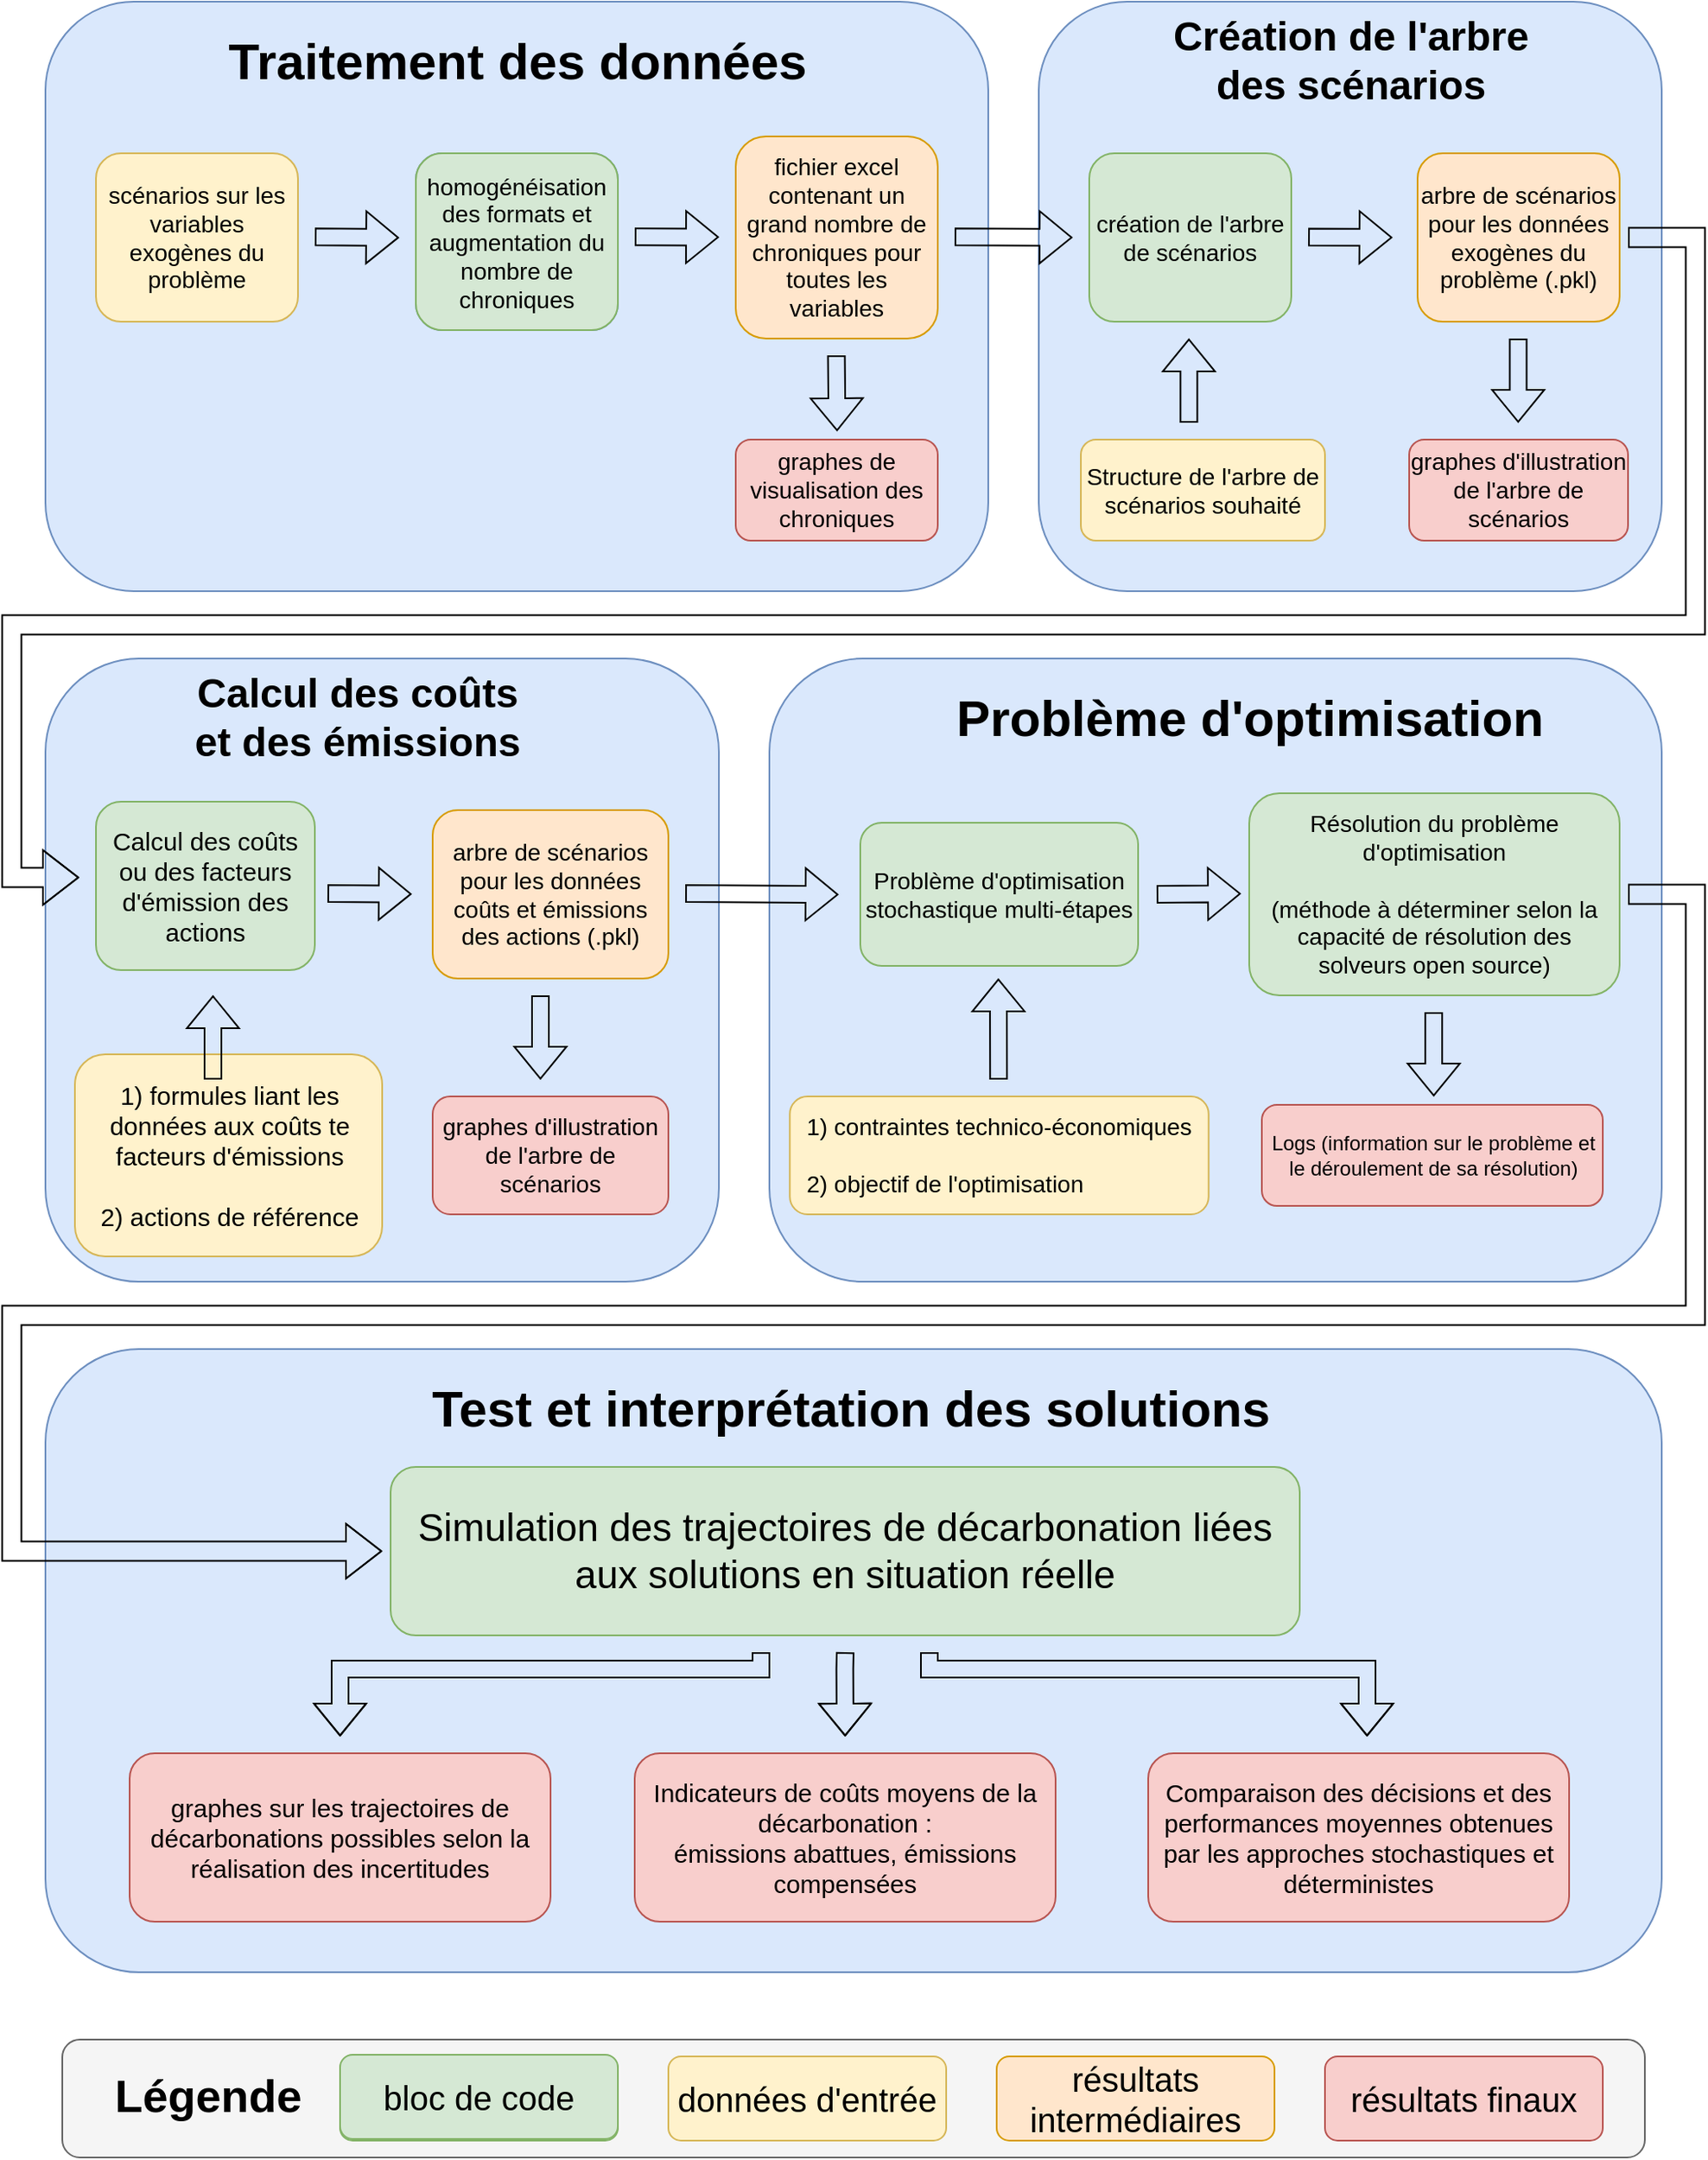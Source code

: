 <mxfile version="20.5.1" type="github">
  <diagram id="UGLpWQPzaHl7IFxpticA" name="Page-1">
    <mxGraphModel dx="6040" dy="3080" grid="1" gridSize="10" guides="1" tooltips="1" connect="1" arrows="1" fold="1" page="1" pageScale="1" pageWidth="827" pageHeight="1169" background="#ffffff" math="0" shadow="0">
      <root>
        <mxCell id="0" />
        <mxCell id="1" parent="0" />
        <mxCell id="Logzwtub48yx_41mjkGW-6" value="" style="rounded=1;whiteSpace=wrap;html=1;fillColor=#dae8fc;strokeColor=#6c8ebf;connectable=0;allowArrows=0;" vertex="1" parent="1">
          <mxGeometry x="20" y="460" width="400" height="370" as="geometry" />
        </mxCell>
        <mxCell id="Logzwtub48yx_41mjkGW-4" value="" style="rounded=1;whiteSpace=wrap;html=1;fillColor=#dae8fc;strokeColor=#6c8ebf;connectable=0;allowArrows=0;" vertex="1" parent="1">
          <mxGeometry x="610" y="70" width="370" height="350" as="geometry" />
        </mxCell>
        <mxCell id="GMd4P8_Klf1V9hqmh4ww-91" value="" style="rounded=1;whiteSpace=wrap;html=1;fillColor=#f5f5f5;strokeColor=#666666;imageWidth=18;allowArrows=0;connectable=0;fontColor=#333333;" parent="1" vertex="1">
          <mxGeometry x="30" y="1280" width="940" height="70" as="geometry" />
        </mxCell>
        <mxCell id="GMd4P8_Klf1V9hqmh4ww-72" value="&lt;font style=&quot;font-size: 30px;&quot;&gt;&lt;b&gt;Problème d&#39;optimisation&lt;/b&gt;&lt;/font&gt;" style="text;html=1;align=center;verticalAlign=middle;resizable=0;points=[];autosize=1;strokeColor=none;fillColor=none;" parent="1" vertex="1">
          <mxGeometry x="558" y="470" width="370" height="50" as="geometry" />
        </mxCell>
        <mxCell id="GMd4P8_Klf1V9hqmh4ww-62" value="" style="rounded=1;whiteSpace=wrap;html=1;fillColor=#dae8fc;strokeColor=#6c8ebf;imageWidth=18;allowArrows=0;connectable=0;" parent="1" vertex="1">
          <mxGeometry x="20" y="870" width="960" height="370" as="geometry" />
        </mxCell>
        <mxCell id="GMd4P8_Klf1V9hqmh4ww-23" value="" style="rounded=1;whiteSpace=wrap;html=1;fillColor=#dae8fc;strokeColor=#6c8ebf;connectable=0;allowArrows=0;" parent="1" vertex="1">
          <mxGeometry x="20" y="70" width="560" height="350" as="geometry" />
        </mxCell>
        <mxCell id="GMd4P8_Klf1V9hqmh4ww-2" value="" style="shape=flexArrow;endArrow=classic;html=1;rounded=0;" parent="1" edge="1">
          <mxGeometry width="50" height="50" relative="1" as="geometry">
            <mxPoint x="180" y="209.66" as="sourcePoint" />
            <mxPoint x="230" y="210.08" as="targetPoint" />
            <Array as="points">
              <mxPoint x="180" y="209.66" />
            </Array>
          </mxGeometry>
        </mxCell>
        <mxCell id="GMd4P8_Klf1V9hqmh4ww-3" value="&lt;div style=&quot;font-size: 14px;&quot; align=&quot;center&quot;&gt;&lt;font style=&quot;font-size: 14px;&quot;&gt;homogénéisation des données et augmentation du nombre de chroniques&lt;br&gt;&lt;/font&gt;&lt;/div&gt;" style="rounded=1;whiteSpace=wrap;html=1;fillColor=#dae8fc;strokeColor=#6c8ebf;" parent="1" vertex="1">
          <mxGeometry x="240" y="160" width="120" height="105" as="geometry" />
        </mxCell>
        <mxCell id="GMd4P8_Klf1V9hqmh4ww-4" value="" style="shape=flexArrow;endArrow=classic;html=1;rounded=0;" parent="1" edge="1">
          <mxGeometry width="50" height="50" relative="1" as="geometry">
            <mxPoint x="370" y="209.66" as="sourcePoint" />
            <mxPoint x="420" y="209.8" as="targetPoint" />
          </mxGeometry>
        </mxCell>
        <mxCell id="GMd4P8_Klf1V9hqmh4ww-6" value="&lt;div style=&quot;font-size: 14px;&quot;&gt;&lt;font style=&quot;font-size: 14px;&quot;&gt;fichier excel&lt;/font&gt;&lt;/div&gt;&lt;div style=&quot;font-size: 14px;&quot;&gt;&lt;font style=&quot;font-size: 14px;&quot;&gt;contenant un grand nombre de chroniques pour toutes les variables&lt;br&gt;&lt;/font&gt;&lt;/div&gt;" style="rounded=1;whiteSpace=wrap;html=1;fillColor=#ffe6cc;strokeColor=#d79b00;" parent="1" vertex="1">
          <mxGeometry x="430" y="150" width="120" height="120" as="geometry" />
        </mxCell>
        <mxCell id="GMd4P8_Klf1V9hqmh4ww-14" value="&lt;div style=&quot;font-size: 14px;&quot;&gt;&lt;font style=&quot;font-size: 14px;&quot;&gt;scénarios sur les variables exogènes du problème&lt;/font&gt;&lt;/div&gt;" style="rounded=1;whiteSpace=wrap;html=1;fillColor=#fff2cc;strokeColor=#d6b656;" parent="1" vertex="1">
          <mxGeometry x="50" y="160" width="120" height="100" as="geometry" />
        </mxCell>
        <mxCell id="GMd4P8_Klf1V9hqmh4ww-15" value="" style="shape=flexArrow;endArrow=classic;html=1;rounded=0;" parent="1" edge="1">
          <mxGeometry width="50" height="50" relative="1" as="geometry">
            <mxPoint x="560" y="209.66" as="sourcePoint" />
            <mxPoint x="630" y="210" as="targetPoint" />
          </mxGeometry>
        </mxCell>
        <mxCell id="GMd4P8_Klf1V9hqmh4ww-19" value="" style="shape=flexArrow;endArrow=classic;html=1;rounded=0;" parent="1" edge="1">
          <mxGeometry width="50" height="50" relative="1" as="geometry">
            <mxPoint x="770" y="209.72" as="sourcePoint" />
            <mxPoint x="820.0" y="210.05" as="targetPoint" />
          </mxGeometry>
        </mxCell>
        <mxCell id="GMd4P8_Klf1V9hqmh4ww-21" value="&lt;font style=&quot;font-size: 14px;&quot;&gt;arbre de scénarios pour les données exogènes du problème (.pkl)&lt;br&gt;&lt;/font&gt;" style="rounded=1;whiteSpace=wrap;html=1;fillColor=#ffe6cc;strokeColor=#d79b00;" parent="1" vertex="1">
          <mxGeometry x="835" y="160" width="120" height="100" as="geometry" />
        </mxCell>
        <mxCell id="GMd4P8_Klf1V9hqmh4ww-24" value="&lt;font style=&quot;font-size: 30px;&quot;&gt;&lt;b&gt;Traitement des données&lt;br&gt;&lt;/b&gt;&lt;/font&gt;" style="text;html=1;align=center;verticalAlign=middle;resizable=0;points=[];autosize=1;strokeColor=none;fillColor=none;" parent="1" vertex="1">
          <mxGeometry x="115" y="80" width="370" height="50" as="geometry" />
        </mxCell>
        <mxCell id="GMd4P8_Klf1V9hqmh4ww-25" value="" style="rounded=1;whiteSpace=wrap;html=1;fillColor=#dae8fc;strokeColor=#6c8ebf;imageWidth=18;allowArrows=0;connectable=0;" parent="1" vertex="1">
          <mxGeometry x="450" y="460" width="530" height="370" as="geometry" />
        </mxCell>
        <mxCell id="GMd4P8_Klf1V9hqmh4ww-26" value="&lt;font style=&quot;font-size: 30px;&quot;&gt;&lt;b&gt;Problème d&#39;optimisation&lt;/b&gt;&lt;/font&gt;" style="text;html=1;align=center;verticalAlign=middle;resizable=0;points=[];autosize=1;strokeColor=none;fillColor=none;" parent="1" vertex="1">
          <mxGeometry x="550" y="470" width="370" height="50" as="geometry" />
        </mxCell>
        <mxCell id="GMd4P8_Klf1V9hqmh4ww-33" value="" style="shape=flexArrow;endArrow=classic;html=1;rounded=0;" parent="1" edge="1">
          <mxGeometry width="50" height="50" relative="1" as="geometry">
            <mxPoint x="489.79" y="280" as="sourcePoint" />
            <mxPoint x="490.2" y="325" as="targetPoint" />
            <Array as="points" />
          </mxGeometry>
        </mxCell>
        <mxCell id="GMd4P8_Klf1V9hqmh4ww-35" value="" style="shape=flexArrow;endArrow=classic;html=1;rounded=0;" parent="1" edge="1">
          <mxGeometry width="50" height="50" relative="1" as="geometry">
            <mxPoint x="894.76" y="270.0" as="sourcePoint" />
            <mxPoint x="894.76" y="320" as="targetPoint" />
          </mxGeometry>
        </mxCell>
        <mxCell id="GMd4P8_Klf1V9hqmh4ww-39" value="&lt;font style=&quot;font-size: 14px;&quot;&gt;graphes de visualisation des chroniques&lt;/font&gt;" style="rounded=1;whiteSpace=wrap;html=1;fillColor=#f8cecc;strokeColor=#b85450;" parent="1" vertex="1">
          <mxGeometry x="430" y="330" width="120" height="60" as="geometry" />
        </mxCell>
        <mxCell id="GMd4P8_Klf1V9hqmh4ww-41" value="&lt;div&gt;&lt;font style=&quot;font-size: 14px;&quot;&gt;graphes d&#39;illustration de l&#39;arbre de scénarios&lt;/font&gt;&lt;/div&gt;" style="rounded=1;whiteSpace=wrap;html=1;fillColor=#f8cecc;strokeColor=#b85450;" parent="1" vertex="1">
          <mxGeometry x="830" y="330" width="130" height="60" as="geometry" />
        </mxCell>
        <mxCell id="GMd4P8_Klf1V9hqmh4ww-45" value="&lt;div style=&quot;font-size: 14px;&quot;&gt;&lt;font style=&quot;font-size: 14px;&quot;&gt;Problème d&#39;optimisation stochastique multi-étapes&lt;br&gt;&lt;/font&gt;&lt;/div&gt;" style="rounded=1;whiteSpace=wrap;html=1;fillColor=#d5e8d4;strokeColor=#82b366;" parent="1" vertex="1">
          <mxGeometry x="504" y="557.5" width="165" height="85" as="geometry" />
        </mxCell>
        <mxCell id="GMd4P8_Klf1V9hqmh4ww-61" value="" style="shape=flexArrow;endArrow=classic;html=1;rounded=0;width=11.429;endSize=6.667;startArrow=none;" parent="1" edge="1">
          <mxGeometry width="50" height="50" relative="1" as="geometry">
            <mxPoint x="960" y="210" as="sourcePoint" />
            <mxPoint x="40" y="590" as="targetPoint" />
            <Array as="points">
              <mxPoint x="1000" y="210" />
              <mxPoint x="1000" y="440" />
              <mxPoint y="440" />
              <mxPoint y="590" />
            </Array>
          </mxGeometry>
        </mxCell>
        <mxCell id="GMd4P8_Klf1V9hqmh4ww-70" value="" style="shape=flexArrow;endArrow=classic;html=1;rounded=0;" parent="1" edge="1">
          <mxGeometry width="50" height="50" relative="1" as="geometry">
            <mxPoint x="680" y="600" as="sourcePoint" />
            <mxPoint x="730" y="599.6" as="targetPoint" />
          </mxGeometry>
        </mxCell>
        <mxCell id="GMd4P8_Klf1V9hqmh4ww-71" value="&lt;div style=&quot;font-size: 30px;&quot;&gt;&lt;b&gt;&lt;font style=&quot;font-size: 30px;&quot;&gt;Test et interprétation des solutions&lt;br&gt;&lt;/font&gt;&lt;/b&gt;&lt;/div&gt;" style="text;html=1;align=center;verticalAlign=middle;resizable=0;points=[];autosize=1;strokeColor=none;fillColor=none;" parent="1" vertex="1">
          <mxGeometry x="238" y="880" width="520" height="50" as="geometry" />
        </mxCell>
        <mxCell id="GMd4P8_Klf1V9hqmh4ww-85" value="" style="shape=flexArrow;endArrow=classic;html=1;rounded=0;" parent="1" edge="1">
          <mxGeometry width="50" height="50" relative="1" as="geometry">
            <mxPoint x="445" y="1050" as="sourcePoint" />
            <mxPoint x="195" y="1100" as="targetPoint" />
            <Array as="points">
              <mxPoint x="445" y="1060" />
              <mxPoint x="195" y="1060" />
            </Array>
          </mxGeometry>
        </mxCell>
        <mxCell id="GMd4P8_Klf1V9hqmh4ww-86" value="" style="shape=flexArrow;endArrow=classic;html=1;rounded=0;" parent="1" edge="1">
          <mxGeometry width="50" height="50" relative="1" as="geometry">
            <mxPoint x="495" y="1050" as="sourcePoint" />
            <mxPoint x="495" y="1100" as="targetPoint" />
            <Array as="points">
              <mxPoint x="494.8" y="1060" />
            </Array>
          </mxGeometry>
        </mxCell>
        <mxCell id="GMd4P8_Klf1V9hqmh4ww-87" value="" style="shape=flexArrow;endArrow=classic;html=1;rounded=0;" parent="1" edge="1">
          <mxGeometry width="50" height="50" relative="1" as="geometry">
            <mxPoint x="545" y="1050" as="sourcePoint" />
            <mxPoint x="805" y="1100" as="targetPoint" />
            <Array as="points">
              <mxPoint x="545" y="1060" />
              <mxPoint x="805" y="1060" />
            </Array>
          </mxGeometry>
        </mxCell>
        <mxCell id="GMd4P8_Klf1V9hqmh4ww-88" value="&lt;font size=&quot;1&quot;&gt;&lt;b style=&quot;font-size: 27px;&quot;&gt;Légende&amp;nbsp; &lt;br&gt;&lt;/b&gt;&lt;/font&gt;" style="text;html=1;align=center;verticalAlign=middle;resizable=0;points=[];autosize=1;strokeColor=none;fillColor=none;fontSize=14;" parent="1" vertex="1">
          <mxGeometry x="50" y="1289" width="140" height="50" as="geometry" />
        </mxCell>
        <mxCell id="GMd4P8_Klf1V9hqmh4ww-89" value="&lt;font style=&quot;font-size: 20px;&quot;&gt;bloc de code&lt;/font&gt;" style="rounded=1;whiteSpace=wrap;html=1;fillColor=#d5e8d4;strokeColor=#82b366;" parent="1" vertex="1">
          <mxGeometry x="195" y="1290" width="165" height="50" as="geometry" />
        </mxCell>
        <mxCell id="GMd4P8_Klf1V9hqmh4ww-90" value="&lt;div&gt;&lt;font style=&quot;font-size: 20px;&quot;&gt;données d&#39;entrée&lt;/font&gt;&lt;/div&gt;" style="rounded=1;whiteSpace=wrap;html=1;fillColor=#fff2cc;strokeColor=#d6b656;" parent="1" vertex="1">
          <mxGeometry x="390" y="1290" width="165" height="50" as="geometry" />
        </mxCell>
        <mxCell id="GMd4P8_Klf1V9hqmh4ww-93" value="&lt;font style=&quot;font-size: 15px;&quot;&gt;Comparaison des décisions et des performances moyennes obtenues par les approches stochastiques et déterministes&lt;/font&gt;" style="rounded=1;whiteSpace=wrap;html=1;fillColor=#f8cecc;strokeColor=#b85450;" parent="1" vertex="1">
          <mxGeometry x="675" y="1110" width="250" height="100" as="geometry" />
        </mxCell>
        <mxCell id="GMd4P8_Klf1V9hqmh4ww-94" value="&lt;font style=&quot;font-size: 20px;&quot;&gt;résultats finaux&lt;/font&gt;" style="rounded=1;whiteSpace=wrap;html=1;fillColor=#f8cecc;strokeColor=#b85450;" parent="1" vertex="1">
          <mxGeometry x="780" y="1290" width="165" height="50" as="geometry" />
        </mxCell>
        <mxCell id="GMd4P8_Klf1V9hqmh4ww-95" value="&lt;div style=&quot;font-size: 15px;&quot;&gt;&lt;font style=&quot;font-size: 15px;&quot;&gt;Indicateurs de coûts moyens de la décarbonation : &lt;br&gt;&lt;/font&gt;&lt;/div&gt;&lt;div style=&quot;font-size: 15px;&quot;&gt;&lt;font style=&quot;font-size: 15px;&quot;&gt;émissions abattues, émissions compensées&lt;/font&gt;&lt;/div&gt;" style="rounded=1;whiteSpace=wrap;html=1;fillColor=#f8cecc;strokeColor=#b85450;" parent="1" vertex="1">
          <mxGeometry x="370" y="1110" width="250" height="100" as="geometry" />
        </mxCell>
        <mxCell id="GMd4P8_Klf1V9hqmh4ww-96" value="&lt;font style=&quot;font-size: 15px;&quot;&gt;graphes sur les trajectoires de décarbonations possibles selon la réalisation des incertitudes&lt;/font&gt;" style="rounded=1;whiteSpace=wrap;html=1;fillColor=#f8cecc;strokeColor=#b85450;" parent="1" vertex="1">
          <mxGeometry x="70" y="1110" width="250" height="100" as="geometry" />
        </mxCell>
        <mxCell id="GMd4P8_Klf1V9hqmh4ww-97" value="&lt;font style=&quot;font-size: 20px;&quot;&gt;résultats intermédiaires&lt;/font&gt;" style="rounded=1;whiteSpace=wrap;html=1;fillColor=#ffe6cc;strokeColor=#d79b00;" parent="1" vertex="1">
          <mxGeometry x="585" y="1290" width="165" height="50" as="geometry" />
        </mxCell>
        <mxCell id="GMd4P8_Klf1V9hqmh4ww-98" value="&lt;font style=&quot;font-size: 23px;&quot;&gt;Simulation des trajectoires de décarbonation liées aux solutions en situation réelle&lt;/font&gt;" style="rounded=1;whiteSpace=wrap;html=1;fillColor=#d5e8d4;strokeColor=#82b366;" parent="1" vertex="1">
          <mxGeometry x="225" y="940" width="540" height="100" as="geometry" />
        </mxCell>
        <mxCell id="GMd4P8_Klf1V9hqmh4ww-99" value="&lt;font style=&quot;font-size: 20px;&quot;&gt;bloc de code&lt;/font&gt;" style="rounded=1;whiteSpace=wrap;html=1;fillColor=#d5e8d4;strokeColor=#82b366;" parent="1" vertex="1">
          <mxGeometry x="195" y="1289" width="165" height="50" as="geometry" />
        </mxCell>
        <mxCell id="GMd4P8_Klf1V9hqmh4ww-102" value="&lt;div style=&quot;font-size: 14px;&quot; align=&quot;center&quot;&gt;&lt;font style=&quot;font-size: 14px;&quot;&gt;création de l&#39;arbre de scénarios&lt;/font&gt;&lt;/div&gt;" style="rounded=1;whiteSpace=wrap;html=1;fillColor=#d5e8d4;strokeColor=#82b366;" parent="1" vertex="1">
          <mxGeometry x="640" y="160" width="120" height="100" as="geometry" />
        </mxCell>
        <mxCell id="GMd4P8_Klf1V9hqmh4ww-103" value="&lt;div style=&quot;font-size: 14px;&quot; align=&quot;center&quot;&gt;&lt;font style=&quot;font-size: 14px;&quot;&gt;homogénéisation des formats et augmentation du nombre de chroniques&lt;br&gt;&lt;/font&gt;&lt;/div&gt;" style="rounded=1;whiteSpace=wrap;html=1;fillColor=#d5e8d4;strokeColor=#82b366;" parent="1" vertex="1">
          <mxGeometry x="240" y="160" width="120" height="105" as="geometry" />
        </mxCell>
        <mxCell id="GMd4P8_Klf1V9hqmh4ww-106" value="&lt;div style=&quot;font-size: 14px;&quot;&gt;&lt;font style=&quot;font-size: 14px;&quot;&gt;Résolution du problème d&#39;optimisation&lt;/font&gt;&lt;/div&gt;&lt;div style=&quot;font-size: 14px;&quot;&gt;&lt;font style=&quot;font-size: 14px;&quot;&gt;&lt;br&gt;&lt;/font&gt;&lt;/div&gt;&lt;div style=&quot;font-size: 14px;&quot;&gt;&lt;font style=&quot;font-size: 14px;&quot;&gt;(méthode à déterminer selon la capacité de résolution des solveurs open source)&lt;br&gt;&lt;/font&gt;&lt;/div&gt;" style="rounded=1;whiteSpace=wrap;html=1;fillColor=#d5e8d4;strokeColor=#82b366;" parent="1" vertex="1">
          <mxGeometry x="735" y="540" width="220" height="120" as="geometry" />
        </mxCell>
        <mxCell id="Logzwtub48yx_41mjkGW-5" value="&lt;div style=&quot;font-size: 24px;&quot;&gt;&lt;font style=&quot;font-size: 24px;&quot;&gt;&lt;b&gt;&lt;font style=&quot;font-size: 24px;&quot;&gt;Création de l&#39;arbre &lt;br&gt;&lt;/font&gt;&lt;/b&gt;&lt;/font&gt;&lt;/div&gt;&lt;div style=&quot;font-size: 24px;&quot;&gt;&lt;font style=&quot;font-size: 24px;&quot;&gt;&lt;b&gt;&lt;font style=&quot;font-size: 24px;&quot;&gt;des scénarios&lt;/font&gt;&lt;/b&gt;&lt;/font&gt;&lt;/div&gt;" style="text;html=1;align=center;verticalAlign=middle;resizable=0;points=[];autosize=1;strokeColor=none;fillColor=none;" vertex="1" parent="1">
          <mxGeometry x="680" y="70" width="230" height="70" as="geometry" />
        </mxCell>
        <mxCell id="Logzwtub48yx_41mjkGW-8" value="" style="shape=flexArrow;endArrow=classic;html=1;rounded=0;" edge="1" parent="1">
          <mxGeometry width="50" height="50" relative="1" as="geometry">
            <mxPoint x="187.5" y="599.5" as="sourcePoint" />
            <mxPoint x="237.5" y="599.83" as="targetPoint" />
          </mxGeometry>
        </mxCell>
        <mxCell id="Logzwtub48yx_41mjkGW-9" value="&lt;font style=&quot;font-size: 14px;&quot;&gt;arbre de scénarios pour les données coûts et émissions des actions (.pkl)&lt;br&gt;&lt;/font&gt;" style="rounded=1;whiteSpace=wrap;html=1;fillColor=#ffe6cc;strokeColor=#d79b00;" vertex="1" parent="1">
          <mxGeometry x="250" y="550" width="140" height="100" as="geometry" />
        </mxCell>
        <mxCell id="Logzwtub48yx_41mjkGW-11" value="&lt;div&gt;&lt;font style=&quot;font-size: 14px;&quot;&gt;graphes d&#39;illustration de l&#39;arbre de scénarios&lt;/font&gt;&lt;/div&gt;" style="rounded=1;whiteSpace=wrap;html=1;fillColor=#f8cecc;strokeColor=#b85450;" vertex="1" parent="1">
          <mxGeometry x="250" y="720" width="140" height="70" as="geometry" />
        </mxCell>
        <mxCell id="Logzwtub48yx_41mjkGW-12" value="&lt;font style=&quot;font-size: 15px;&quot;&gt;Calcul des coûts ou des facteurs d&#39;émission des actions &lt;/font&gt;" style="rounded=1;whiteSpace=wrap;html=1;fillColor=#d5e8d4;strokeColor=#82b366;" vertex="1" parent="1">
          <mxGeometry x="50" y="545" width="130" height="100" as="geometry" />
        </mxCell>
        <mxCell id="Logzwtub48yx_41mjkGW-13" value="&lt;div style=&quot;font-size: 24px;&quot;&gt;&lt;font style=&quot;font-size: 24px;&quot;&gt;&lt;b&gt;&lt;font style=&quot;font-size: 24px;&quot;&gt;Calcul des coûts&lt;/font&gt;&lt;/b&gt;&lt;/font&gt;&lt;/div&gt;&lt;div style=&quot;font-size: 24px;&quot;&gt;&lt;font style=&quot;font-size: 24px;&quot;&gt;&lt;b&gt;&lt;font style=&quot;font-size: 24px;&quot;&gt;et des émissions&lt;br&gt;&lt;/font&gt;&lt;/b&gt;&lt;/font&gt;&lt;/div&gt;" style="text;html=1;align=center;verticalAlign=middle;resizable=0;points=[];autosize=1;strokeColor=none;fillColor=none;" vertex="1" parent="1">
          <mxGeometry x="95" y="460" width="220" height="70" as="geometry" />
        </mxCell>
        <mxCell id="Logzwtub48yx_41mjkGW-16" value="&lt;div&gt;&lt;font style=&quot;font-size: 15px;&quot;&gt;1) formules liant les données aux coûts te facteurs d&#39;émissions&lt;/font&gt;&lt;/div&gt;&lt;div&gt;&lt;font style=&quot;font-size: 15px;&quot;&gt;&lt;br&gt;&lt;/font&gt;&lt;/div&gt;&lt;div&gt;&lt;font style=&quot;font-size: 15px;&quot;&gt;2) actions de référence&lt;br&gt;&lt;/font&gt;&lt;/div&gt;" style="rounded=1;whiteSpace=wrap;html=1;fillColor=#fff2cc;strokeColor=#d6b656;" vertex="1" parent="1">
          <mxGeometry x="37.5" y="695" width="182.5" height="120" as="geometry" />
        </mxCell>
        <mxCell id="Logzwtub48yx_41mjkGW-17" value="" style="shape=flexArrow;endArrow=classic;html=1;rounded=0;" edge="1" parent="1">
          <mxGeometry width="50" height="50" relative="1" as="geometry">
            <mxPoint x="314" y="660" as="sourcePoint" />
            <mxPoint x="314" y="710" as="targetPoint" />
          </mxGeometry>
        </mxCell>
        <mxCell id="Logzwtub48yx_41mjkGW-19" value="" style="shape=flexArrow;endArrow=classic;html=1;rounded=0;" edge="1" parent="1">
          <mxGeometry width="50" height="50" relative="1" as="geometry">
            <mxPoint x="119.5" y="710" as="sourcePoint" />
            <mxPoint x="119.5" y="660" as="targetPoint" />
          </mxGeometry>
        </mxCell>
        <mxCell id="Logzwtub48yx_41mjkGW-20" value="&lt;div style=&quot;font-size: 14px;&quot; align=&quot;left&quot;&gt;&lt;font style=&quot;font-size: 14px;&quot;&gt;1) contraintes technico-économiques&lt;/font&gt;&lt;/div&gt;&lt;div style=&quot;font-size: 14px;&quot;&gt;&lt;font style=&quot;font-size: 14px;&quot;&gt;&lt;br&gt;&lt;/font&gt;&lt;/div&gt;&lt;div style=&quot;font-size: 14px;&quot; align=&quot;left&quot;&gt;&lt;font style=&quot;font-size: 14px;&quot;&gt;2) objectif de l&#39;optimisation&lt;br&gt;&lt;/font&gt;&lt;/div&gt;" style="rounded=1;whiteSpace=wrap;html=1;fillColor=#fff2cc;strokeColor=#d6b656;" vertex="1" parent="1">
          <mxGeometry x="462.13" y="720" width="248.75" height="70" as="geometry" />
        </mxCell>
        <mxCell id="Logzwtub48yx_41mjkGW-21" value="&lt;div style=&quot;font-size: 14px;&quot;&gt;&lt;font style=&quot;font-size: 14px;&quot;&gt;Structure de l&#39;arbre de scénarios souhaité&lt;/font&gt;&lt;/div&gt;" style="rounded=1;whiteSpace=wrap;html=1;fillColor=#fff2cc;strokeColor=#d6b656;" vertex="1" parent="1">
          <mxGeometry x="635" y="330" width="145" height="60" as="geometry" />
        </mxCell>
        <mxCell id="Logzwtub48yx_41mjkGW-24" value="" style="shape=flexArrow;endArrow=classic;html=1;rounded=0;" edge="1" parent="1">
          <mxGeometry width="50" height="50" relative="1" as="geometry">
            <mxPoint x="699.17" y="320" as="sourcePoint" />
            <mxPoint x="699.17" y="270" as="targetPoint" />
          </mxGeometry>
        </mxCell>
        <mxCell id="Logzwtub48yx_41mjkGW-25" value="" style="shape=flexArrow;endArrow=classic;html=1;rounded=0;" edge="1" parent="1">
          <mxGeometry width="50" height="50" relative="1" as="geometry">
            <mxPoint x="400" y="599.5" as="sourcePoint" />
            <mxPoint x="491" y="600.09" as="targetPoint" />
          </mxGeometry>
        </mxCell>
        <mxCell id="Logzwtub48yx_41mjkGW-26" value="" style="shape=flexArrow;endArrow=classic;html=1;rounded=0;" edge="1" parent="1">
          <mxGeometry width="50" height="50" relative="1" as="geometry">
            <mxPoint x="586.12" y="710" as="sourcePoint" />
            <mxPoint x="586" y="650" as="targetPoint" />
          </mxGeometry>
        </mxCell>
        <mxCell id="Logzwtub48yx_41mjkGW-27" value="" style="shape=flexArrow;endArrow=classic;html=1;rounded=0;" edge="1" parent="1">
          <mxGeometry width="50" height="50" relative="1" as="geometry">
            <mxPoint x="844.6" y="670.0" as="sourcePoint" />
            <mxPoint x="844.6" y="720" as="targetPoint" />
          </mxGeometry>
        </mxCell>
        <mxCell id="Logzwtub48yx_41mjkGW-28" value="Logs (information sur le problème et le déroulement de sa résolution)" style="rounded=1;whiteSpace=wrap;html=1;fillColor=#f8cecc;strokeColor=#b85450;" vertex="1" parent="1">
          <mxGeometry x="742.5" y="725" width="202.5" height="60" as="geometry" />
        </mxCell>
        <mxCell id="Logzwtub48yx_41mjkGW-32" value="" style="shape=flexArrow;endArrow=classic;html=1;rounded=0;width=11.429;endSize=6.667;startArrow=none;" edge="1" parent="1">
          <mxGeometry width="50" height="50" relative="1" as="geometry">
            <mxPoint x="960" y="600" as="sourcePoint" />
            <mxPoint x="220" y="990" as="targetPoint" />
            <Array as="points">
              <mxPoint x="1000" y="600" />
              <mxPoint x="1000" y="850" />
              <mxPoint y="850" />
              <mxPoint y="990" />
            </Array>
          </mxGeometry>
        </mxCell>
      </root>
    </mxGraphModel>
  </diagram>
</mxfile>
